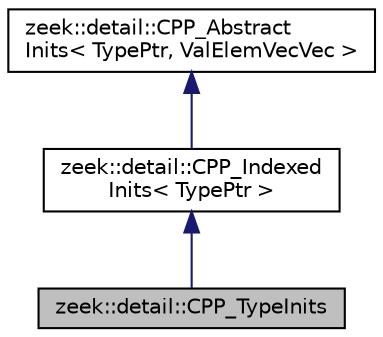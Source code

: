 digraph "zeek::detail::CPP_TypeInits"
{
 // LATEX_PDF_SIZE
  edge [fontname="Helvetica",fontsize="10",labelfontname="Helvetica",labelfontsize="10"];
  node [fontname="Helvetica",fontsize="10",shape=record];
  Node1 [label="zeek::detail::CPP_TypeInits",height=0.2,width=0.4,color="black", fillcolor="grey75", style="filled", fontcolor="black",tooltip=" "];
  Node2 -> Node1 [dir="back",color="midnightblue",fontsize="10",style="solid",fontname="Helvetica"];
  Node2 [label="zeek::detail::CPP_Indexed\lInits\< TypePtr \>",height=0.2,width=0.4,color="black", fillcolor="white", style="filled",URL="$db/dea/classzeek_1_1detail_1_1CPP__IndexedInits.html",tooltip=" "];
  Node3 -> Node2 [dir="back",color="midnightblue",fontsize="10",style="solid",fontname="Helvetica"];
  Node3 [label="zeek::detail::CPP_Abstract\lInits\< TypePtr, ValElemVecVec \>",height=0.2,width=0.4,color="black", fillcolor="white", style="filled",URL="$dd/d5b/classzeek_1_1detail_1_1CPP__AbstractInits.html",tooltip=" "];
}
